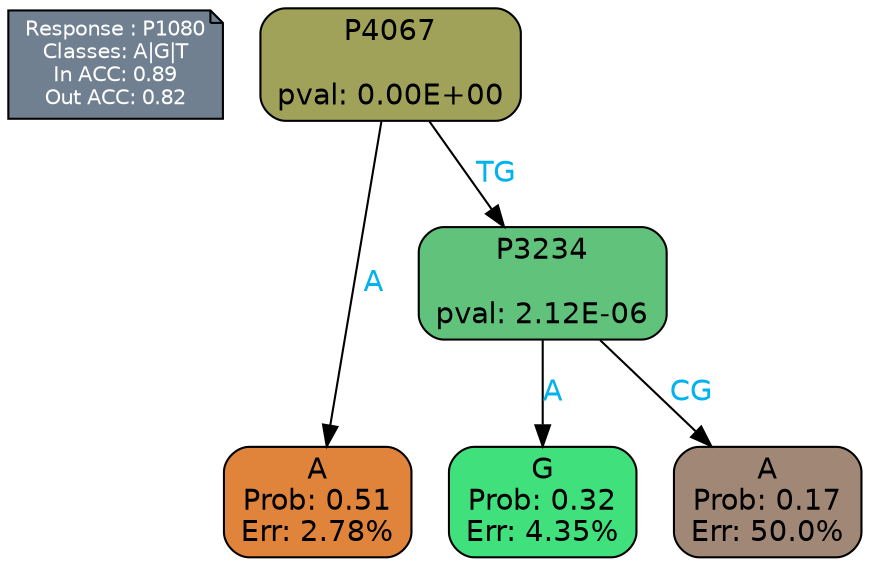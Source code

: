 digraph Tree {
node [shape=box, style="filled, rounded", color="black", fontname=helvetica] ;
graph [ranksep=equally, splines=polylines, bgcolor=transparent, dpi=600] ;
edge [fontname=helvetica] ;
LEGEND [label="Response : P1080
Classes: A|G|T
In ACC: 0.89
Out ACC: 0.82
",shape=note,align=left,style=filled,fillcolor="slategray",fontcolor="white",fontsize=10];1 [label="P4067

pval: 0.00E+00", fillcolor="#a1a25a"] ;
2 [label="A
Prob: 0.51
Err: 2.78%", fillcolor="#e0833b"] ;
3 [label="P3234

pval: 2.12E-06", fillcolor="#61c27b"] ;
4 [label="G
Prob: 0.32
Err: 4.35%", fillcolor="#40e07d"] ;
5 [label="A
Prob: 0.17
Err: 50.0%", fillcolor="#a18876"] ;
1 -> 2 [label="A",fontcolor=deepskyblue2] ;
1 -> 3 [label="TG",fontcolor=deepskyblue2] ;
3 -> 4 [label="A",fontcolor=deepskyblue2] ;
3 -> 5 [label="CG",fontcolor=deepskyblue2] ;
{rank = same; 2;4;5;}{rank = same; LEGEND;1;}}